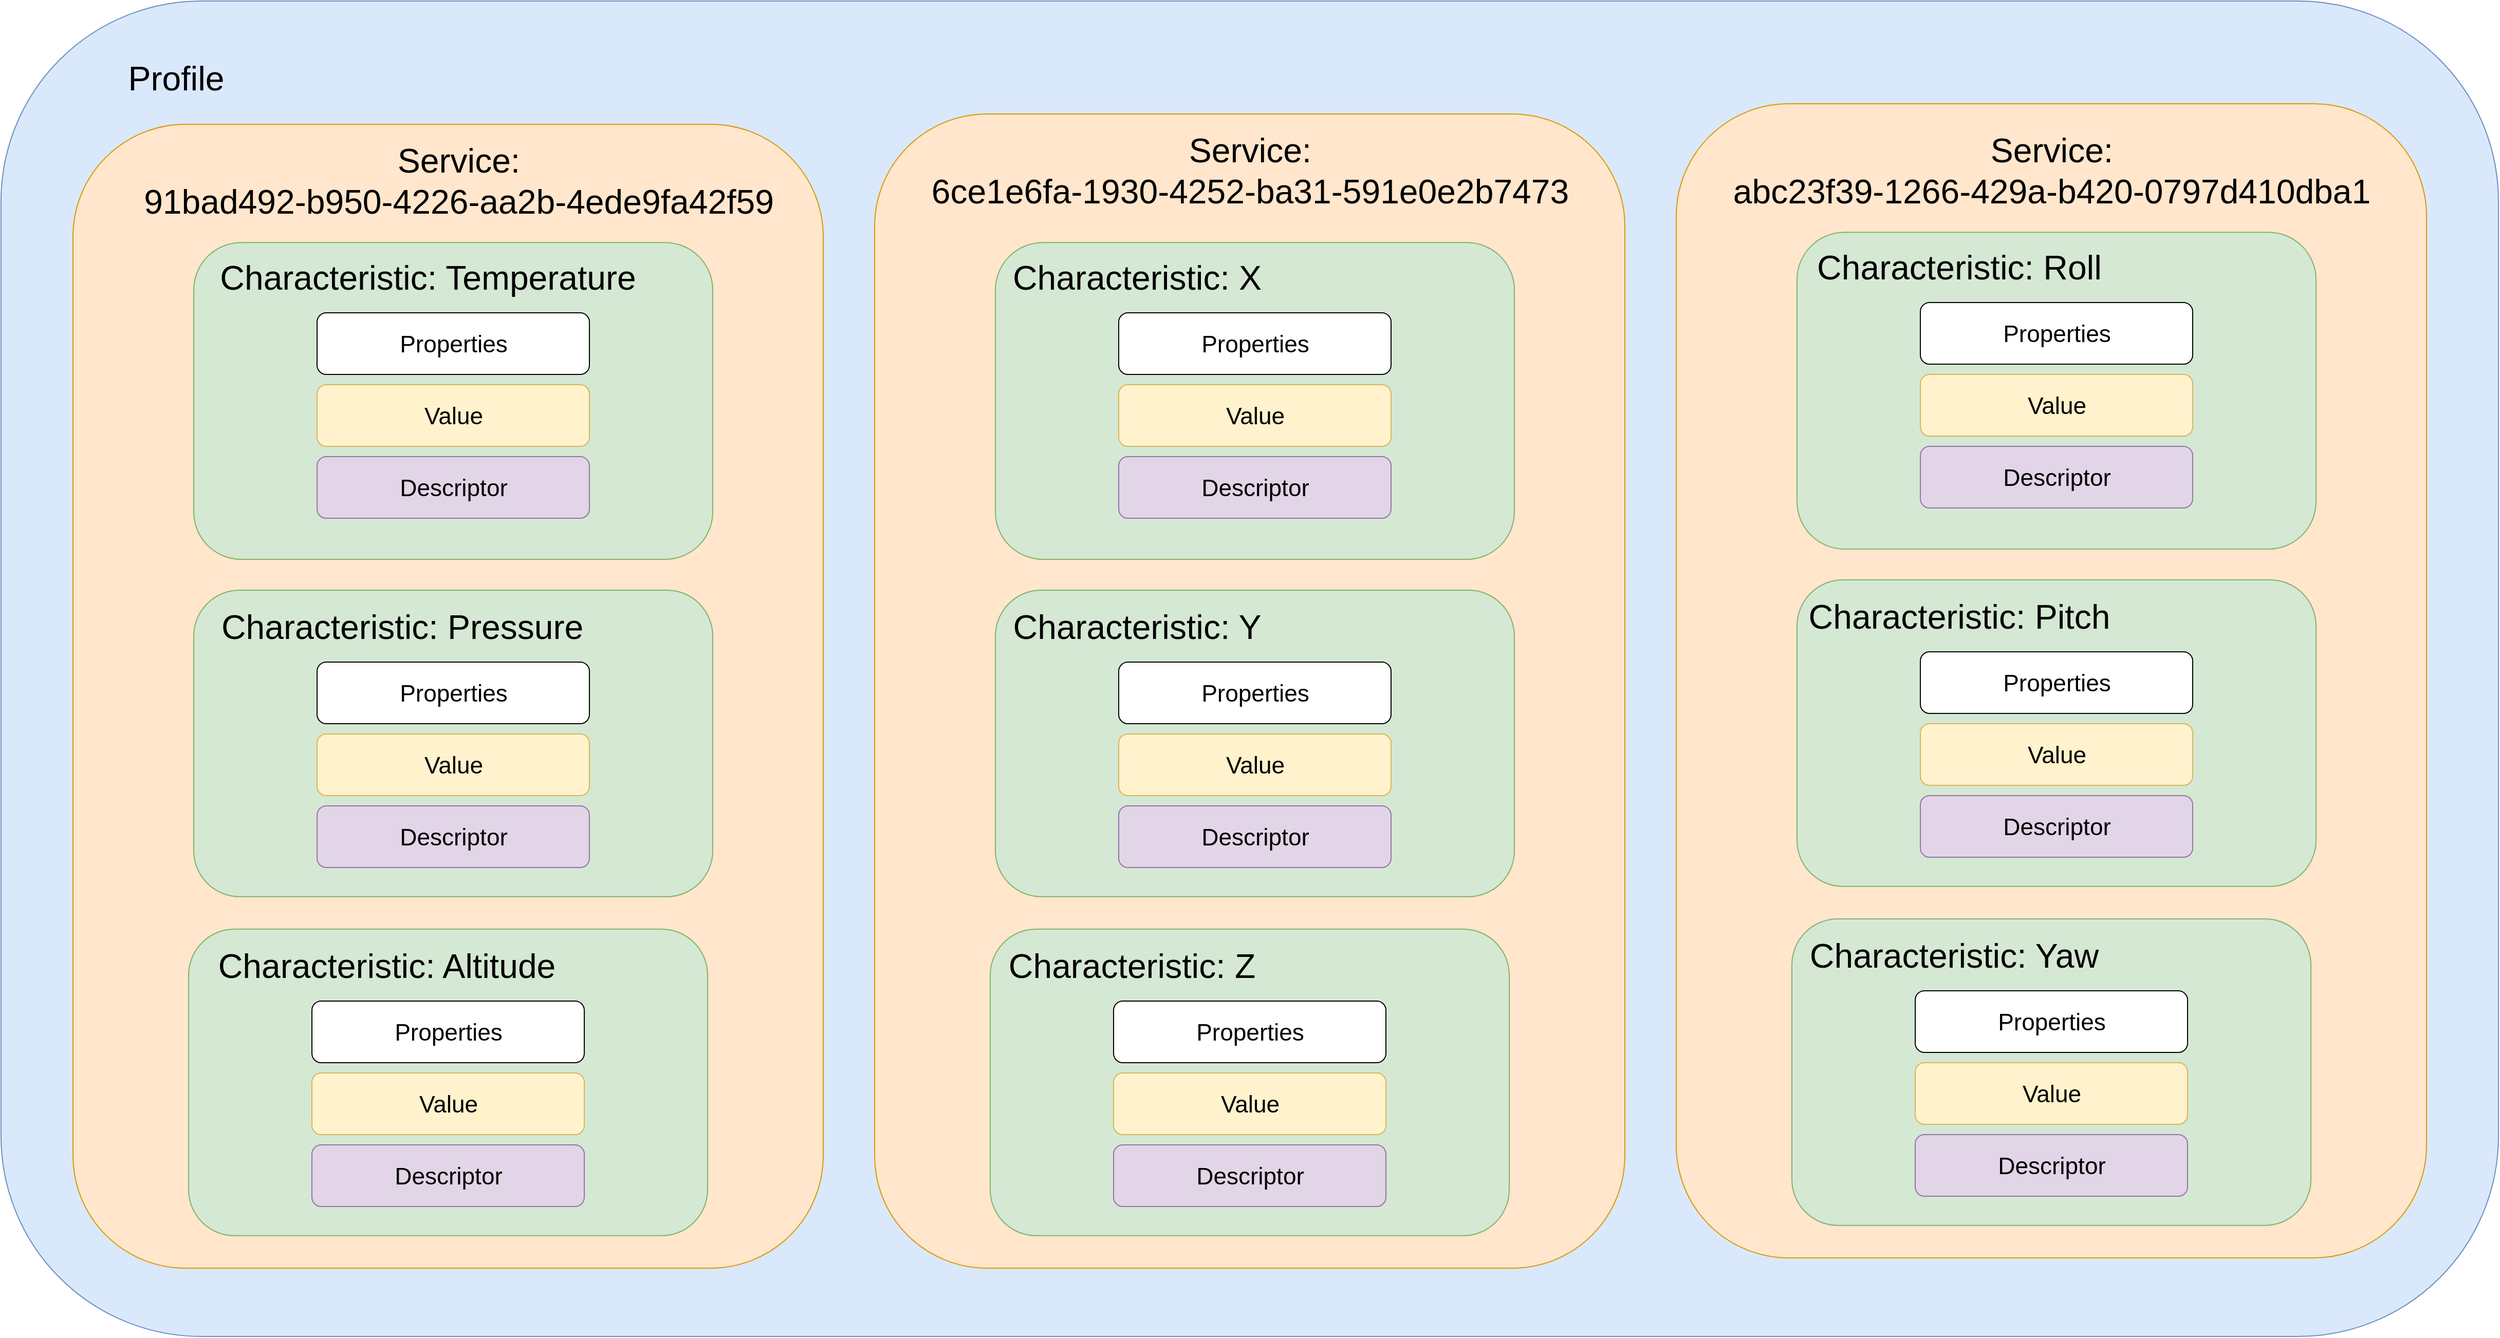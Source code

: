 <mxfile version="20.8.16" type="device"><diagram name="Page-1" id="NXxDMaqEIdDLewFXOo7f"><mxGraphModel dx="1503" dy="1610" grid="1" gridSize="10" guides="1" tooltips="1" connect="1" arrows="1" fold="1" page="1" pageScale="1" pageWidth="850" pageHeight="1100" math="0" shadow="0"><root><mxCell id="0"/><mxCell id="1" parent="0"/><mxCell id="huu8jpy0MGpWpJNtJbA8-3" value="" style="rounded=1;whiteSpace=wrap;html=1;fillColor=#dae8fc;strokeColor=#6c8ebf;" parent="1" vertex="1"><mxGeometry x="1390" y="400" width="2430" height="1300" as="geometry"/></mxCell><mxCell id="huu8jpy0MGpWpJNtJbA8-6" value="&lt;font style=&quot;font-size: 33px;&quot;&gt;Profile&lt;/font&gt;" style="text;html=1;align=center;verticalAlign=middle;resizable=0;points=[];autosize=1;strokeColor=none;fillColor=none;" parent="1" vertex="1"><mxGeometry x="1500" y="450" width="120" height="50" as="geometry"/></mxCell><mxCell id="-nmNJ-wPxQv8rLdQe6_d-41" value="" style="group" vertex="1" connectable="0" parent="1"><mxGeometry x="2240" y="560" width="730" height="1073.5" as="geometry"/></mxCell><mxCell id="-nmNJ-wPxQv8rLdQe6_d-24" value="" style="rounded=1;whiteSpace=wrap;html=1;fillColor=#ffe6cc;strokeColor=#d79b00;" vertex="1" parent="-nmNJ-wPxQv8rLdQe6_d-41"><mxGeometry y="-50" width="730" height="1123.5" as="geometry"/></mxCell><mxCell id="-nmNJ-wPxQv8rLdQe6_d-25" value="" style="rounded=1;whiteSpace=wrap;html=1;fillColor=#d5e8d4;strokeColor=#82b366;" vertex="1" parent="-nmNJ-wPxQv8rLdQe6_d-41"><mxGeometry x="117.5" y="75.13" width="505" height="308.37" as="geometry"/></mxCell><mxCell id="-nmNJ-wPxQv8rLdQe6_d-26" value="&lt;font style=&quot;&quot;&gt;&lt;span style=&quot;font-size: 33px;&quot;&gt;Service:&lt;br&gt;6ce1e6fa-1930-4252-ba31-591e0e2b7473&lt;/span&gt;&lt;br&gt;&lt;/font&gt;" style="text;html=1;align=center;verticalAlign=middle;resizable=0;points=[];autosize=1;strokeColor=none;fillColor=none;" vertex="1" parent="-nmNJ-wPxQv8rLdQe6_d-41"><mxGeometry x="45" y="-40" width="640" height="90" as="geometry"/></mxCell><mxCell id="-nmNJ-wPxQv8rLdQe6_d-27" value="" style="rounded=1;whiteSpace=wrap;html=1;fillColor=#d5e8d4;strokeColor=#82b366;" vertex="1" parent="-nmNJ-wPxQv8rLdQe6_d-41"><mxGeometry x="117.5" y="413.5" width="505" height="298.37" as="geometry"/></mxCell><mxCell id="-nmNJ-wPxQv8rLdQe6_d-28" value="&lt;font style=&quot;font-size: 33px;&quot;&gt;Characteristic: X&lt;/font&gt;" style="text;html=1;align=center;verticalAlign=middle;resizable=0;points=[];autosize=1;strokeColor=none;fillColor=none;" vertex="1" parent="-nmNJ-wPxQv8rLdQe6_d-41"><mxGeometry x="120" y="83.5" width="270" height="50" as="geometry"/></mxCell><mxCell id="-nmNJ-wPxQv8rLdQe6_d-29" value="&lt;font style=&quot;font-size: 23px;&quot;&gt;Properties&lt;/font&gt;" style="rounded=1;whiteSpace=wrap;html=1;" vertex="1" parent="-nmNJ-wPxQv8rLdQe6_d-41"><mxGeometry x="237.5" y="143.5" width="265" height="60" as="geometry"/></mxCell><mxCell id="-nmNJ-wPxQv8rLdQe6_d-30" value="&lt;font style=&quot;font-size: 23px;&quot;&gt;Value&lt;/font&gt;" style="rounded=1;whiteSpace=wrap;html=1;fillColor=#fff2cc;strokeColor=#d6b656;" vertex="1" parent="-nmNJ-wPxQv8rLdQe6_d-41"><mxGeometry x="237.5" y="213.5" width="265" height="60" as="geometry"/></mxCell><mxCell id="-nmNJ-wPxQv8rLdQe6_d-31" value="&lt;font style=&quot;font-size: 23px;&quot;&gt;Descriptor&lt;/font&gt;" style="rounded=1;whiteSpace=wrap;html=1;fillColor=#e1d5e7;strokeColor=#9673a6;" vertex="1" parent="-nmNJ-wPxQv8rLdQe6_d-41"><mxGeometry x="237.5" y="283.5" width="265" height="60" as="geometry"/></mxCell><mxCell id="-nmNJ-wPxQv8rLdQe6_d-32" value="&lt;font style=&quot;font-size: 23px;&quot;&gt;Descriptor&lt;/font&gt;" style="rounded=1;whiteSpace=wrap;html=1;fillColor=#e1d5e7;strokeColor=#9673a6;" vertex="1" parent="-nmNJ-wPxQv8rLdQe6_d-41"><mxGeometry x="237.5" y="623.5" width="265" height="60" as="geometry"/></mxCell><mxCell id="-nmNJ-wPxQv8rLdQe6_d-33" value="&lt;font style=&quot;font-size: 23px;&quot;&gt;Properties&lt;/font&gt;" style="rounded=1;whiteSpace=wrap;html=1;" vertex="1" parent="-nmNJ-wPxQv8rLdQe6_d-41"><mxGeometry x="237.5" y="483.5" width="265" height="60" as="geometry"/></mxCell><mxCell id="-nmNJ-wPxQv8rLdQe6_d-34" value="&lt;font style=&quot;font-size: 23px;&quot;&gt;Value&lt;/font&gt;" style="rounded=1;whiteSpace=wrap;html=1;fillColor=#fff2cc;strokeColor=#d6b656;" vertex="1" parent="-nmNJ-wPxQv8rLdQe6_d-41"><mxGeometry x="237.5" y="553.5" width="265" height="60" as="geometry"/></mxCell><mxCell id="-nmNJ-wPxQv8rLdQe6_d-35" value="&lt;font style=&quot;font-size: 33px;&quot;&gt;Characteristic: Y&lt;/font&gt;" style="text;html=1;align=center;verticalAlign=middle;resizable=0;points=[];autosize=1;strokeColor=none;fillColor=none;" vertex="1" parent="-nmNJ-wPxQv8rLdQe6_d-41"><mxGeometry x="125" y="423.5" width="260" height="50" as="geometry"/></mxCell><mxCell id="-nmNJ-wPxQv8rLdQe6_d-36" value="" style="rounded=1;whiteSpace=wrap;html=1;fillColor=#d5e8d4;strokeColor=#82b366;" vertex="1" parent="-nmNJ-wPxQv8rLdQe6_d-41"><mxGeometry x="112.5" y="743.5" width="505" height="298.37" as="geometry"/></mxCell><mxCell id="-nmNJ-wPxQv8rLdQe6_d-37" value="&lt;font style=&quot;font-size: 23px;&quot;&gt;Descriptor&lt;/font&gt;" style="rounded=1;whiteSpace=wrap;html=1;fillColor=#e1d5e7;strokeColor=#9673a6;" vertex="1" parent="-nmNJ-wPxQv8rLdQe6_d-41"><mxGeometry x="232.5" y="953.5" width="265" height="60" as="geometry"/></mxCell><mxCell id="-nmNJ-wPxQv8rLdQe6_d-38" value="&lt;font style=&quot;font-size: 23px;&quot;&gt;Value&lt;/font&gt;" style="rounded=1;whiteSpace=wrap;html=1;fillColor=#fff2cc;strokeColor=#d6b656;" vertex="1" parent="-nmNJ-wPxQv8rLdQe6_d-41"><mxGeometry x="232.5" y="883.5" width="265" height="60" as="geometry"/></mxCell><mxCell id="-nmNJ-wPxQv8rLdQe6_d-39" value="&lt;font style=&quot;font-size: 23px;&quot;&gt;Properties&lt;/font&gt;" style="rounded=1;whiteSpace=wrap;html=1;" vertex="1" parent="-nmNJ-wPxQv8rLdQe6_d-41"><mxGeometry x="232.5" y="813.5" width="265" height="60" as="geometry"/></mxCell><mxCell id="-nmNJ-wPxQv8rLdQe6_d-40" value="&lt;font style=&quot;font-size: 33px;&quot;&gt;Characteristic: Z&lt;/font&gt;" style="text;html=1;align=center;verticalAlign=middle;resizable=0;points=[];autosize=1;strokeColor=none;fillColor=none;" vertex="1" parent="-nmNJ-wPxQv8rLdQe6_d-41"><mxGeometry x="120" y="753.5" width="260" height="50" as="geometry"/></mxCell><mxCell id="-nmNJ-wPxQv8rLdQe6_d-42" value="" style="group" vertex="1" connectable="0" parent="1"><mxGeometry x="3020" y="550" width="730" height="1073.5" as="geometry"/></mxCell><mxCell id="-nmNJ-wPxQv8rLdQe6_d-43" value="" style="rounded=1;whiteSpace=wrap;html=1;fillColor=#ffe6cc;strokeColor=#d79b00;" vertex="1" parent="-nmNJ-wPxQv8rLdQe6_d-42"><mxGeometry y="-50" width="730" height="1123.5" as="geometry"/></mxCell><mxCell id="-nmNJ-wPxQv8rLdQe6_d-44" value="" style="rounded=1;whiteSpace=wrap;html=1;fillColor=#d5e8d4;strokeColor=#82b366;" vertex="1" parent="-nmNJ-wPxQv8rLdQe6_d-42"><mxGeometry x="117.5" y="75.13" width="505" height="308.37" as="geometry"/></mxCell><mxCell id="-nmNJ-wPxQv8rLdQe6_d-45" value="&lt;font style=&quot;&quot;&gt;&lt;span style=&quot;font-size: 33px;&quot;&gt;Service:&lt;br&gt;abc23f39-1266-429a-b420-0797d410dba1&lt;/span&gt;&lt;br&gt;&lt;/font&gt;" style="text;html=1;align=center;verticalAlign=middle;resizable=0;points=[];autosize=1;strokeColor=none;fillColor=none;" vertex="1" parent="-nmNJ-wPxQv8rLdQe6_d-42"><mxGeometry x="45" y="-30" width="640" height="90" as="geometry"/></mxCell><mxCell id="-nmNJ-wPxQv8rLdQe6_d-46" value="" style="rounded=1;whiteSpace=wrap;html=1;fillColor=#d5e8d4;strokeColor=#82b366;" vertex="1" parent="-nmNJ-wPxQv8rLdQe6_d-42"><mxGeometry x="117.5" y="413.5" width="505" height="298.37" as="geometry"/></mxCell><mxCell id="-nmNJ-wPxQv8rLdQe6_d-47" value="&lt;font style=&quot;font-size: 33px;&quot;&gt;Characteristic: Roll&lt;/font&gt;" style="text;html=1;align=center;verticalAlign=middle;resizable=0;points=[];autosize=1;strokeColor=none;fillColor=none;" vertex="1" parent="-nmNJ-wPxQv8rLdQe6_d-42"><mxGeometry x="125" y="83.5" width="300" height="50" as="geometry"/></mxCell><mxCell id="-nmNJ-wPxQv8rLdQe6_d-48" value="&lt;font style=&quot;font-size: 23px;&quot;&gt;Properties&lt;/font&gt;" style="rounded=1;whiteSpace=wrap;html=1;" vertex="1" parent="-nmNJ-wPxQv8rLdQe6_d-42"><mxGeometry x="237.5" y="143.5" width="265" height="60" as="geometry"/></mxCell><mxCell id="-nmNJ-wPxQv8rLdQe6_d-49" value="&lt;font style=&quot;font-size: 23px;&quot;&gt;Value&lt;/font&gt;" style="rounded=1;whiteSpace=wrap;html=1;fillColor=#fff2cc;strokeColor=#d6b656;" vertex="1" parent="-nmNJ-wPxQv8rLdQe6_d-42"><mxGeometry x="237.5" y="213.5" width="265" height="60" as="geometry"/></mxCell><mxCell id="-nmNJ-wPxQv8rLdQe6_d-50" value="&lt;font style=&quot;font-size: 23px;&quot;&gt;Descriptor&lt;/font&gt;" style="rounded=1;whiteSpace=wrap;html=1;fillColor=#e1d5e7;strokeColor=#9673a6;" vertex="1" parent="-nmNJ-wPxQv8rLdQe6_d-42"><mxGeometry x="237.5" y="283.5" width="265" height="60" as="geometry"/></mxCell><mxCell id="-nmNJ-wPxQv8rLdQe6_d-51" value="&lt;font style=&quot;font-size: 23px;&quot;&gt;Descriptor&lt;/font&gt;" style="rounded=1;whiteSpace=wrap;html=1;fillColor=#e1d5e7;strokeColor=#9673a6;" vertex="1" parent="-nmNJ-wPxQv8rLdQe6_d-42"><mxGeometry x="237.5" y="623.5" width="265" height="60" as="geometry"/></mxCell><mxCell id="-nmNJ-wPxQv8rLdQe6_d-52" value="&lt;font style=&quot;font-size: 23px;&quot;&gt;Properties&lt;/font&gt;" style="rounded=1;whiteSpace=wrap;html=1;" vertex="1" parent="-nmNJ-wPxQv8rLdQe6_d-42"><mxGeometry x="237.5" y="483.5" width="265" height="60" as="geometry"/></mxCell><mxCell id="-nmNJ-wPxQv8rLdQe6_d-53" value="&lt;font style=&quot;font-size: 23px;&quot;&gt;Value&lt;/font&gt;" style="rounded=1;whiteSpace=wrap;html=1;fillColor=#fff2cc;strokeColor=#d6b656;" vertex="1" parent="-nmNJ-wPxQv8rLdQe6_d-42"><mxGeometry x="237.5" y="553.5" width="265" height="60" as="geometry"/></mxCell><mxCell id="-nmNJ-wPxQv8rLdQe6_d-54" value="&lt;font style=&quot;font-size: 33px;&quot;&gt;Characteristic: Pitch&lt;/font&gt;" style="text;html=1;align=center;verticalAlign=middle;resizable=0;points=[];autosize=1;strokeColor=none;fillColor=none;" vertex="1" parent="-nmNJ-wPxQv8rLdQe6_d-42"><mxGeometry x="115" y="423.5" width="320" height="50" as="geometry"/></mxCell><mxCell id="-nmNJ-wPxQv8rLdQe6_d-55" value="" style="rounded=1;whiteSpace=wrap;html=1;fillColor=#d5e8d4;strokeColor=#82b366;" vertex="1" parent="-nmNJ-wPxQv8rLdQe6_d-42"><mxGeometry x="112.5" y="743.5" width="505" height="298.37" as="geometry"/></mxCell><mxCell id="-nmNJ-wPxQv8rLdQe6_d-56" value="&lt;font style=&quot;font-size: 23px;&quot;&gt;Descriptor&lt;/font&gt;" style="rounded=1;whiteSpace=wrap;html=1;fillColor=#e1d5e7;strokeColor=#9673a6;" vertex="1" parent="-nmNJ-wPxQv8rLdQe6_d-42"><mxGeometry x="232.5" y="953.5" width="265" height="60" as="geometry"/></mxCell><mxCell id="-nmNJ-wPxQv8rLdQe6_d-57" value="&lt;font style=&quot;font-size: 23px;&quot;&gt;Value&lt;/font&gt;" style="rounded=1;whiteSpace=wrap;html=1;fillColor=#fff2cc;strokeColor=#d6b656;" vertex="1" parent="-nmNJ-wPxQv8rLdQe6_d-42"><mxGeometry x="232.5" y="883.5" width="265" height="60" as="geometry"/></mxCell><mxCell id="-nmNJ-wPxQv8rLdQe6_d-58" value="&lt;font style=&quot;font-size: 23px;&quot;&gt;Properties&lt;/font&gt;" style="rounded=1;whiteSpace=wrap;html=1;" vertex="1" parent="-nmNJ-wPxQv8rLdQe6_d-42"><mxGeometry x="232.5" y="813.5" width="265" height="60" as="geometry"/></mxCell><mxCell id="-nmNJ-wPxQv8rLdQe6_d-59" value="&lt;font style=&quot;font-size: 33px;&quot;&gt;Characteristic: Yaw&lt;/font&gt;" style="text;html=1;align=center;verticalAlign=middle;resizable=0;points=[];autosize=1;strokeColor=none;fillColor=none;" vertex="1" parent="-nmNJ-wPxQv8rLdQe6_d-42"><mxGeometry x="120" y="753.5" width="300" height="50" as="geometry"/></mxCell><mxCell id="-nmNJ-wPxQv8rLdQe6_d-62" value="" style="group" vertex="1" connectable="0" parent="1"><mxGeometry x="1460" y="560" width="750" height="1073.5" as="geometry"/></mxCell><mxCell id="huu8jpy0MGpWpJNtJbA8-4" value="" style="rounded=1;whiteSpace=wrap;html=1;fillColor=#ffe6cc;strokeColor=#d79b00;" parent="-nmNJ-wPxQv8rLdQe6_d-62" vertex="1"><mxGeometry y="-40" width="730" height="1113.5" as="geometry"/></mxCell><mxCell id="huu8jpy0MGpWpJNtJbA8-5" value="" style="rounded=1;whiteSpace=wrap;html=1;fillColor=#d5e8d4;strokeColor=#82b366;" parent="-nmNJ-wPxQv8rLdQe6_d-62" vertex="1"><mxGeometry x="117.5" y="75.13" width="505" height="308.37" as="geometry"/></mxCell><mxCell id="huu8jpy0MGpWpJNtJbA8-7" value="&lt;font style=&quot;font-size: 33px;&quot;&gt;Service:&lt;br&gt;91bad492-b950-4226-aa2b-4ede9fa42f59&lt;/font&gt;" style="text;html=1;align=center;verticalAlign=middle;resizable=0;points=[];autosize=1;strokeColor=none;fillColor=none;" parent="-nmNJ-wPxQv8rLdQe6_d-62" vertex="1"><mxGeometry x="55" y="-30" width="640" height="90" as="geometry"/></mxCell><mxCell id="huu8jpy0MGpWpJNtJbA8-8" value="" style="rounded=1;whiteSpace=wrap;html=1;fillColor=#d5e8d4;strokeColor=#82b366;" parent="-nmNJ-wPxQv8rLdQe6_d-62" vertex="1"><mxGeometry x="117.5" y="413.5" width="505" height="298.37" as="geometry"/></mxCell><mxCell id="huu8jpy0MGpWpJNtJbA8-9" value="&lt;font style=&quot;font-size: 33px;&quot;&gt;Characteristic: Temperature&lt;/font&gt;" style="text;html=1;align=center;verticalAlign=middle;resizable=0;points=[];autosize=1;strokeColor=none;fillColor=none;" parent="-nmNJ-wPxQv8rLdQe6_d-62" vertex="1"><mxGeometry x="130" y="83.5" width="430" height="50" as="geometry"/></mxCell><mxCell id="huu8jpy0MGpWpJNtJbA8-10" value="&lt;font style=&quot;font-size: 23px;&quot;&gt;Properties&lt;/font&gt;" style="rounded=1;whiteSpace=wrap;html=1;" parent="-nmNJ-wPxQv8rLdQe6_d-62" vertex="1"><mxGeometry x="237.5" y="143.5" width="265" height="60" as="geometry"/></mxCell><mxCell id="huu8jpy0MGpWpJNtJbA8-15" value="&lt;font style=&quot;font-size: 23px;&quot;&gt;Value&lt;/font&gt;" style="rounded=1;whiteSpace=wrap;html=1;fillColor=#fff2cc;strokeColor=#d6b656;" parent="-nmNJ-wPxQv8rLdQe6_d-62" vertex="1"><mxGeometry x="237.5" y="213.5" width="265" height="60" as="geometry"/></mxCell><mxCell id="huu8jpy0MGpWpJNtJbA8-16" value="&lt;font style=&quot;font-size: 23px;&quot;&gt;Descriptor&lt;/font&gt;" style="rounded=1;whiteSpace=wrap;html=1;fillColor=#e1d5e7;strokeColor=#9673a6;" parent="-nmNJ-wPxQv8rLdQe6_d-62" vertex="1"><mxGeometry x="237.5" y="283.5" width="265" height="60" as="geometry"/></mxCell><mxCell id="huu8jpy0MGpWpJNtJbA8-17" value="&lt;font style=&quot;font-size: 23px;&quot;&gt;Descriptor&lt;/font&gt;" style="rounded=1;whiteSpace=wrap;html=1;fillColor=#e1d5e7;strokeColor=#9673a6;" parent="-nmNJ-wPxQv8rLdQe6_d-62" vertex="1"><mxGeometry x="237.5" y="623.5" width="265" height="60" as="geometry"/></mxCell><mxCell id="huu8jpy0MGpWpJNtJbA8-18" value="&lt;font style=&quot;font-size: 23px;&quot;&gt;Properties&lt;/font&gt;" style="rounded=1;whiteSpace=wrap;html=1;" parent="-nmNJ-wPxQv8rLdQe6_d-62" vertex="1"><mxGeometry x="237.5" y="483.5" width="265" height="60" as="geometry"/></mxCell><mxCell id="huu8jpy0MGpWpJNtJbA8-19" value="&lt;font style=&quot;font-size: 23px;&quot;&gt;Value&lt;/font&gt;" style="rounded=1;whiteSpace=wrap;html=1;fillColor=#fff2cc;strokeColor=#d6b656;" parent="-nmNJ-wPxQv8rLdQe6_d-62" vertex="1"><mxGeometry x="237.5" y="553.5" width="265" height="60" as="geometry"/></mxCell><mxCell id="huu8jpy0MGpWpJNtJbA8-20" value="&lt;font style=&quot;font-size: 33px;&quot;&gt;Characteristic: Pressure&lt;/font&gt;" style="text;html=1;align=center;verticalAlign=middle;resizable=0;points=[];autosize=1;strokeColor=none;fillColor=none;" parent="-nmNJ-wPxQv8rLdQe6_d-62" vertex="1"><mxGeometry x="130" y="423.5" width="380" height="50" as="geometry"/></mxCell><mxCell id="-nmNJ-wPxQv8rLdQe6_d-1" value="" style="rounded=1;whiteSpace=wrap;html=1;fillColor=#d5e8d4;strokeColor=#82b366;" vertex="1" parent="-nmNJ-wPxQv8rLdQe6_d-62"><mxGeometry x="112.5" y="743.5" width="505" height="298.37" as="geometry"/></mxCell><mxCell id="-nmNJ-wPxQv8rLdQe6_d-2" value="&lt;font style=&quot;font-size: 23px;&quot;&gt;Descriptor&lt;/font&gt;" style="rounded=1;whiteSpace=wrap;html=1;fillColor=#e1d5e7;strokeColor=#9673a6;" vertex="1" parent="-nmNJ-wPxQv8rLdQe6_d-62"><mxGeometry x="232.5" y="953.5" width="265" height="60" as="geometry"/></mxCell><mxCell id="-nmNJ-wPxQv8rLdQe6_d-3" value="&lt;font style=&quot;font-size: 23px;&quot;&gt;Value&lt;/font&gt;" style="rounded=1;whiteSpace=wrap;html=1;fillColor=#fff2cc;strokeColor=#d6b656;" vertex="1" parent="-nmNJ-wPxQv8rLdQe6_d-62"><mxGeometry x="232.5" y="883.5" width="265" height="60" as="geometry"/></mxCell><mxCell id="-nmNJ-wPxQv8rLdQe6_d-4" value="&lt;font style=&quot;font-size: 23px;&quot;&gt;Properties&lt;/font&gt;" style="rounded=1;whiteSpace=wrap;html=1;" vertex="1" parent="-nmNJ-wPxQv8rLdQe6_d-62"><mxGeometry x="232.5" y="813.5" width="265" height="60" as="geometry"/></mxCell><mxCell id="-nmNJ-wPxQv8rLdQe6_d-5" value="&lt;font style=&quot;font-size: 33px;&quot;&gt;Characteristic: Altitude&lt;/font&gt;" style="text;html=1;align=center;verticalAlign=middle;resizable=0;points=[];autosize=1;strokeColor=none;fillColor=none;" vertex="1" parent="-nmNJ-wPxQv8rLdQe6_d-62"><mxGeometry x="130" y="753.5" width="350" height="50" as="geometry"/></mxCell></root></mxGraphModel></diagram></mxfile>